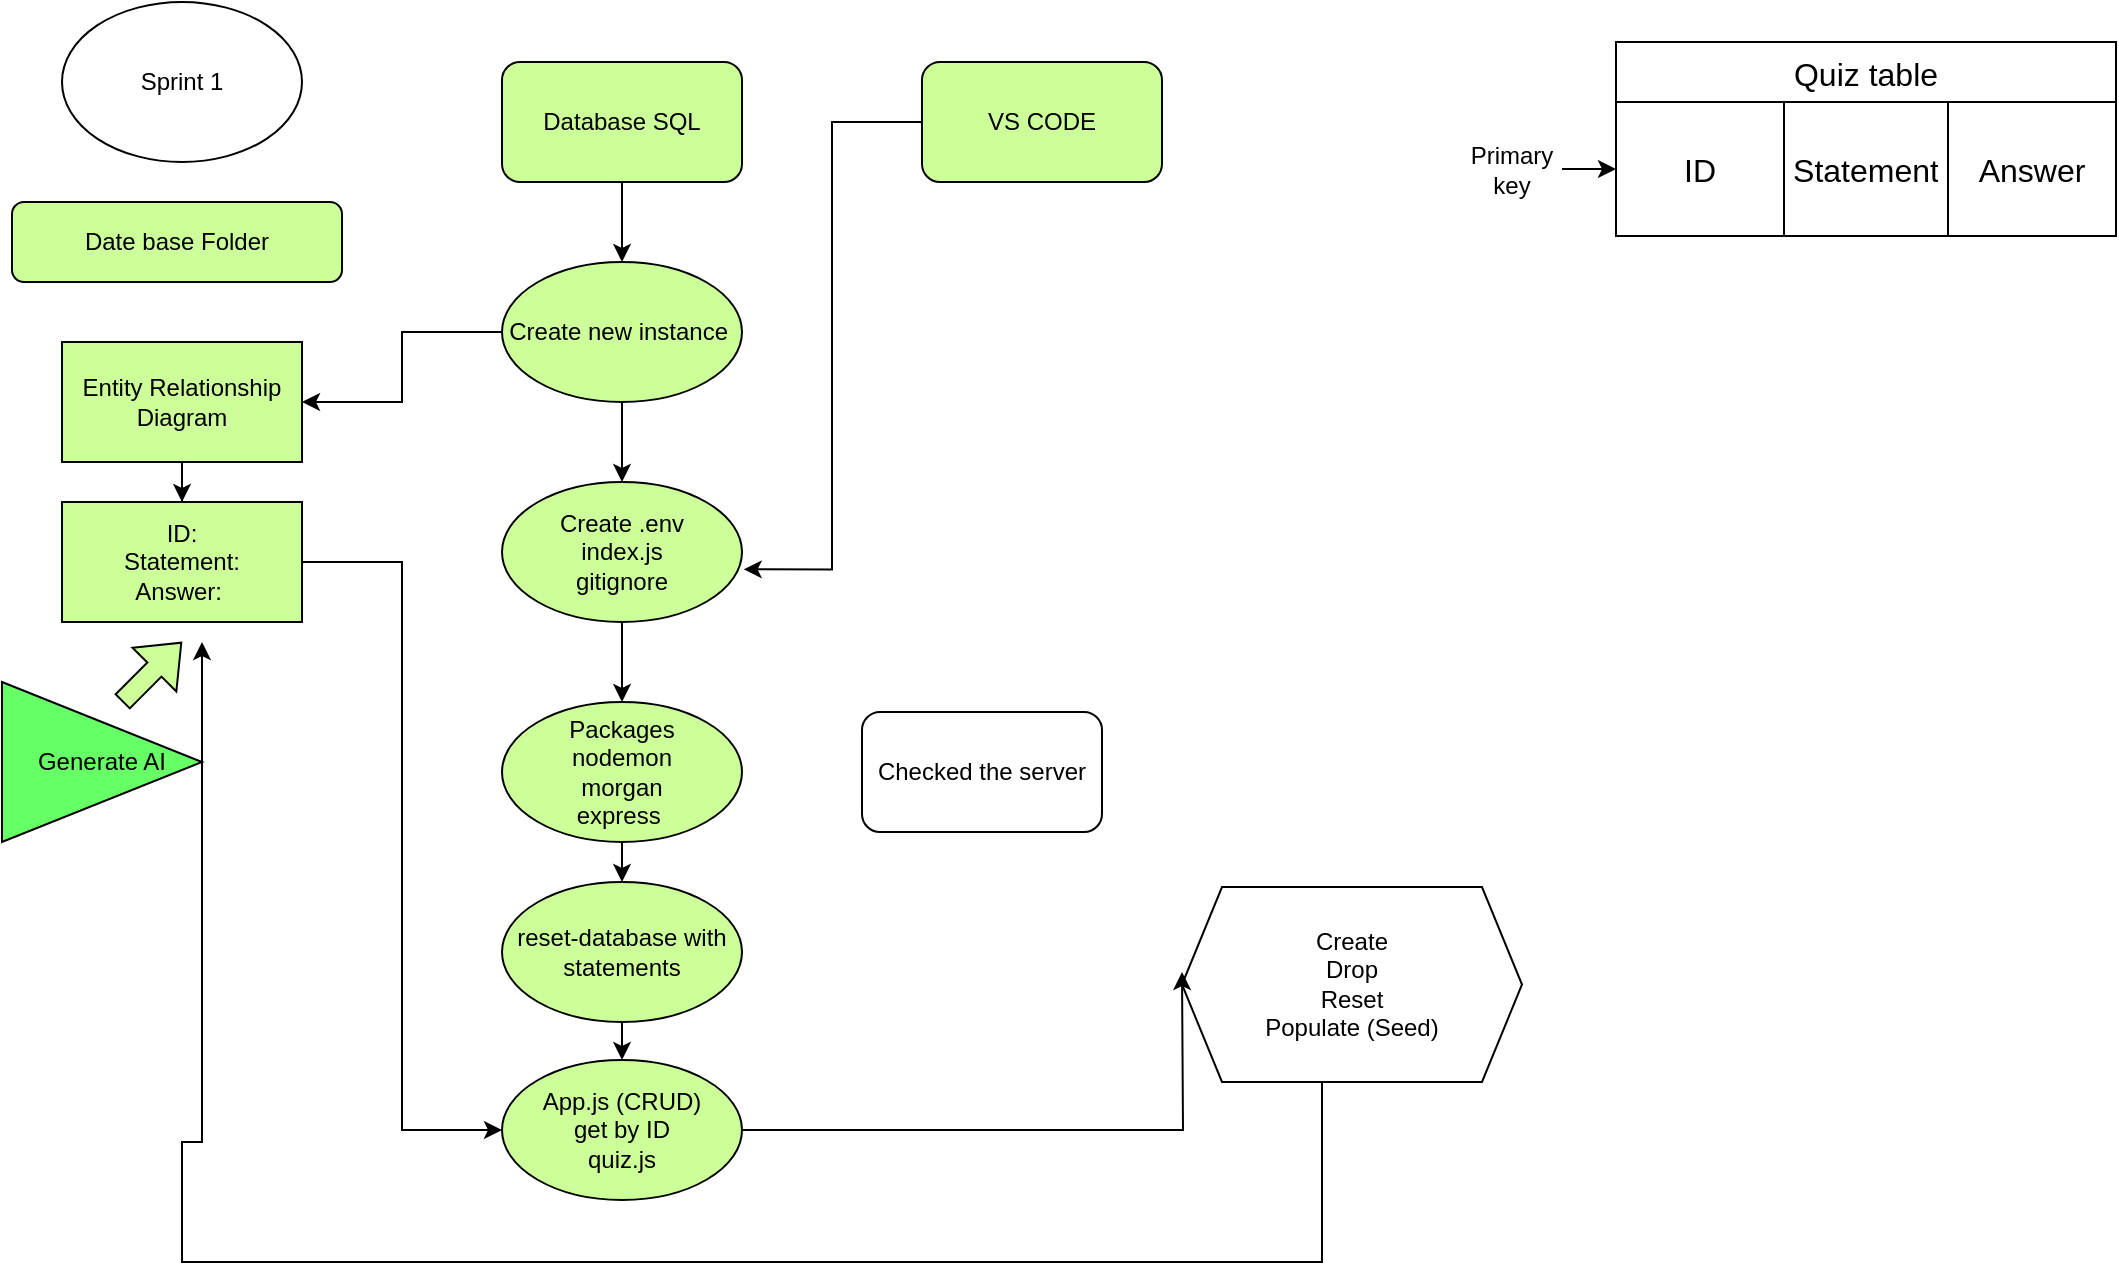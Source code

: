 <mxfile version="22.0.7" type="google" pages="2">
  <diagram name="Sprint 1" id="fjozdw4W6Td2zCaxfDoO">
    <mxGraphModel grid="1" page="1" gridSize="10" guides="1" tooltips="1" connect="1" arrows="1" fold="1" pageScale="1" pageWidth="827" pageHeight="1169" math="0" shadow="0">
      <root>
        <mxCell id="0" />
        <mxCell id="1" parent="0" />
        <mxCell id="h-PnIlIwHNejanjx71zt-1" value="Sprint 1" style="ellipse;whiteSpace=wrap;html=1;" vertex="1" parent="1">
          <mxGeometry x="50" y="20" width="120" height="80" as="geometry" />
        </mxCell>
        <mxCell id="h-PnIlIwHNejanjx71zt-9" style="edgeStyle=orthogonalEdgeStyle;rounded=0;orthogonalLoop=1;jettySize=auto;html=1;entryX=0.5;entryY=0;entryDx=0;entryDy=0;fillColor=#CCFF99;" edge="1" parent="1" source="h-PnIlIwHNejanjx71zt-4" target="h-PnIlIwHNejanjx71zt-5">
          <mxGeometry relative="1" as="geometry" />
        </mxCell>
        <mxCell id="h-PnIlIwHNejanjx71zt-4" value="Database SQL" style="rounded=1;whiteSpace=wrap;html=1;fillColor=#CCFF99;" vertex="1" parent="1">
          <mxGeometry x="270" y="50" width="120" height="60" as="geometry" />
        </mxCell>
        <mxCell id="h-PnIlIwHNejanjx71zt-10" style="edgeStyle=orthogonalEdgeStyle;rounded=0;orthogonalLoop=1;jettySize=auto;html=1;entryX=0.5;entryY=0;entryDx=0;entryDy=0;fillColor=#CCFF99;" edge="1" parent="1" source="h-PnIlIwHNejanjx71zt-5" target="h-PnIlIwHNejanjx71zt-8">
          <mxGeometry relative="1" as="geometry" />
        </mxCell>
        <mxCell id="h-PnIlIwHNejanjx71zt-12" style="edgeStyle=orthogonalEdgeStyle;rounded=0;orthogonalLoop=1;jettySize=auto;html=1;fillColor=#CCFF99;" edge="1" parent="1" source="h-PnIlIwHNejanjx71zt-5" target="h-PnIlIwHNejanjx71zt-13">
          <mxGeometry relative="1" as="geometry">
            <mxPoint x="200" y="185" as="targetPoint" />
          </mxGeometry>
        </mxCell>
        <mxCell id="h-PnIlIwHNejanjx71zt-5" value="Create new instance&amp;nbsp;" style="ellipse;whiteSpace=wrap;html=1;fillColor=#CCFF99;" vertex="1" parent="1">
          <mxGeometry x="270" y="150" width="120" height="70" as="geometry" />
        </mxCell>
        <mxCell id="h-PnIlIwHNejanjx71zt-6" value="VS CODE" style="rounded=1;whiteSpace=wrap;html=1;fillColor=#CCFF99;" vertex="1" parent="1">
          <mxGeometry x="480" y="50" width="120" height="60" as="geometry" />
        </mxCell>
        <mxCell id="h-PnIlIwHNejanjx71zt-21" style="edgeStyle=orthogonalEdgeStyle;rounded=0;orthogonalLoop=1;jettySize=auto;html=1;exitX=0.5;exitY=1;exitDx=0;exitDy=0;entryX=0.5;entryY=0;entryDx=0;entryDy=0;fillColor=#CCFF99;" edge="1" parent="1" source="h-PnIlIwHNejanjx71zt-8" target="h-PnIlIwHNejanjx71zt-18">
          <mxGeometry relative="1" as="geometry" />
        </mxCell>
        <mxCell id="h-PnIlIwHNejanjx71zt-8" value="Create .env&lt;br&gt;index.js&lt;br&gt;gitignore" style="ellipse;whiteSpace=wrap;html=1;fillColor=#CCFF99;" vertex="1" parent="1">
          <mxGeometry x="270" y="260" width="120" height="70" as="geometry" />
        </mxCell>
        <mxCell id="h-PnIlIwHNejanjx71zt-11" style="edgeStyle=orthogonalEdgeStyle;rounded=0;orthogonalLoop=1;jettySize=auto;html=1;entryX=1.007;entryY=0.624;entryDx=0;entryDy=0;entryPerimeter=0;fillColor=#CCFF99;" edge="1" parent="1" source="h-PnIlIwHNejanjx71zt-6" target="h-PnIlIwHNejanjx71zt-8">
          <mxGeometry relative="1" as="geometry" />
        </mxCell>
        <mxCell id="h-PnIlIwHNejanjx71zt-14" style="edgeStyle=orthogonalEdgeStyle;rounded=0;orthogonalLoop=1;jettySize=auto;html=1;fillColor=#CCFF99;" edge="1" parent="1" source="h-PnIlIwHNejanjx71zt-13" target="h-PnIlIwHNejanjx71zt-15">
          <mxGeometry relative="1" as="geometry">
            <mxPoint x="110" y="260" as="targetPoint" />
          </mxGeometry>
        </mxCell>
        <mxCell id="h-PnIlIwHNejanjx71zt-13" value="Entity Relationship Diagram" style="rounded=0;whiteSpace=wrap;html=1;fillColor=#CCFF99;" vertex="1" parent="1">
          <mxGeometry x="50" y="190" width="120" height="60" as="geometry" />
        </mxCell>
        <mxCell id="h-PnIlIwHNejanjx71zt-17" style="edgeStyle=orthogonalEdgeStyle;rounded=0;orthogonalLoop=1;jettySize=auto;html=1;entryX=0;entryY=0.5;entryDx=0;entryDy=0;" edge="1" parent="1" source="h-PnIlIwHNejanjx71zt-15" target="h-PnIlIwHNejanjx71zt-16">
          <mxGeometry relative="1" as="geometry" />
        </mxCell>
        <mxCell id="h-PnIlIwHNejanjx71zt-15" value="ID:&lt;br&gt;Statement:&lt;br&gt;Answer:&amp;nbsp;" style="rounded=0;whiteSpace=wrap;html=1;fillColor=#CCFF99;" vertex="1" parent="1">
          <mxGeometry x="50" y="270" width="120" height="60" as="geometry" />
        </mxCell>
        <mxCell id="h-PnIlIwHNejanjx71zt-16" value="App.js (CRUD)&lt;br&gt;get by ID&lt;br&gt;quiz.js" style="ellipse;whiteSpace=wrap;html=1;fillColor=#ccff99;" vertex="1" parent="1">
          <mxGeometry x="270" y="549" width="120" height="70" as="geometry" />
        </mxCell>
        <mxCell id="h-PnIlIwHNejanjx71zt-22" style="edgeStyle=orthogonalEdgeStyle;rounded=0;orthogonalLoop=1;jettySize=auto;html=1;exitX=0.5;exitY=1;exitDx=0;exitDy=0;entryX=0.5;entryY=0;entryDx=0;entryDy=0;" edge="1" parent="1" source="_A770x2U1m45nlNOP2uV-1" target="h-PnIlIwHNejanjx71zt-16">
          <mxGeometry relative="1" as="geometry" />
        </mxCell>
        <mxCell id="h-PnIlIwHNejanjx71zt-18" value="Packages&lt;br&gt;nodemon&lt;br&gt;morgan&lt;br&gt;express&amp;nbsp;" style="ellipse;whiteSpace=wrap;html=1;fillColor=#CCFF99;" vertex="1" parent="1">
          <mxGeometry x="270" y="370" width="120" height="70" as="geometry" />
        </mxCell>
        <mxCell id="h-PnIlIwHNejanjx71zt-19" value="Generate AI" style="triangle;whiteSpace=wrap;html=1;fillColor=#66FF66;" vertex="1" parent="1">
          <mxGeometry x="20" y="360" width="100" height="80" as="geometry" />
        </mxCell>
        <mxCell id="h-PnIlIwHNejanjx71zt-20" value="" style="shape=flexArrow;endArrow=classic;html=1;rounded=0;fillColor=#CCFF99;" edge="1" parent="1">
          <mxGeometry width="50" height="50" relative="1" as="geometry">
            <mxPoint x="80" y="370" as="sourcePoint" />
            <mxPoint x="110" y="340" as="targetPoint" />
          </mxGeometry>
        </mxCell>
        <mxCell id="h-PnIlIwHNejanjx71zt-28" style="edgeStyle=orthogonalEdgeStyle;rounded=0;orthogonalLoop=1;jettySize=auto;html=1;" edge="1" parent="1">
          <mxGeometry relative="1" as="geometry">
            <mxPoint x="120" y="340" as="targetPoint" />
            <mxPoint x="680" y="560" as="sourcePoint" />
            <Array as="points">
              <mxPoint x="680" y="650" />
              <mxPoint x="110" y="650" />
              <mxPoint x="110" y="590" />
              <mxPoint x="120" y="590" />
            </Array>
          </mxGeometry>
        </mxCell>
        <mxCell id="h-PnIlIwHNejanjx71zt-24" value="Create&lt;br&gt;Drop&lt;br&gt;Reset&lt;br&gt;Populate (Seed)" style="shape=hexagon;perimeter=hexagonPerimeter2;whiteSpace=wrap;html=1;fixedSize=1;" vertex="1" parent="1">
          <mxGeometry x="610" y="462.5" width="170" height="97.5" as="geometry" />
        </mxCell>
        <mxCell id="h-PnIlIwHNejanjx71zt-25" style="edgeStyle=orthogonalEdgeStyle;rounded=0;orthogonalLoop=1;jettySize=auto;html=1;exitX=1;exitY=0.5;exitDx=0;exitDy=0;" edge="1" parent="1" source="h-PnIlIwHNejanjx71zt-16">
          <mxGeometry relative="1" as="geometry">
            <mxPoint x="610" y="505" as="targetPoint" />
          </mxGeometry>
        </mxCell>
        <mxCell id="h-PnIlIwHNejanjx71zt-27" value="Date base Folder" style="rounded=1;whiteSpace=wrap;html=1;fillColor=#CCFF99;" vertex="1" parent="1">
          <mxGeometry x="25" y="120" width="165" height="40" as="geometry" />
        </mxCell>
        <mxCell id="_A770x2U1m45nlNOP2uV-2" value="" style="edgeStyle=orthogonalEdgeStyle;rounded=0;orthogonalLoop=1;jettySize=auto;html=1;exitX=0.5;exitY=1;exitDx=0;exitDy=0;entryX=0.5;entryY=0;entryDx=0;entryDy=0;" edge="1" parent="1" source="h-PnIlIwHNejanjx71zt-18" target="_A770x2U1m45nlNOP2uV-1">
          <mxGeometry relative="1" as="geometry">
            <mxPoint x="330" y="440" as="sourcePoint" />
            <mxPoint x="330" y="549" as="targetPoint" />
          </mxGeometry>
        </mxCell>
        <mxCell id="_A770x2U1m45nlNOP2uV-1" value="reset-database with statements" style="ellipse;whiteSpace=wrap;html=1;fillColor=#ccff99;strokeColor=#000000;" vertex="1" parent="1">
          <mxGeometry x="270" y="460" width="120" height="70" as="geometry" />
        </mxCell>
        <mxCell id="gr9q5ZO6OynjZNz6gXTn-14" value="Quiz table" style="shape=table;startSize=30;container=1;collapsible=0;childLayout=tableLayout;strokeColor=default;fontSize=16;" vertex="1" parent="1">
          <mxGeometry x="827" y="40" width="250" height="97" as="geometry" />
        </mxCell>
        <mxCell id="gr9q5ZO6OynjZNz6gXTn-15" value="" style="shape=tableRow;horizontal=0;startSize=0;swimlaneHead=0;swimlaneBody=0;strokeColor=inherit;top=0;left=0;bottom=0;right=0;collapsible=0;dropTarget=0;fillColor=none;points=[[0,0.5],[1,0.5]];portConstraint=eastwest;fontSize=16;" vertex="1" parent="gr9q5ZO6OynjZNz6gXTn-14">
          <mxGeometry y="30" width="250" height="67" as="geometry" />
        </mxCell>
        <mxCell id="gr9q5ZO6OynjZNz6gXTn-16" value="ID" style="shape=partialRectangle;html=1;whiteSpace=wrap;connectable=0;strokeColor=inherit;overflow=hidden;fillColor=none;top=0;left=0;bottom=0;right=0;pointerEvents=1;fontSize=16;" vertex="1" parent="gr9q5ZO6OynjZNz6gXTn-15">
          <mxGeometry width="84" height="67" as="geometry">
            <mxRectangle width="84" height="67" as="alternateBounds" />
          </mxGeometry>
        </mxCell>
        <mxCell id="gr9q5ZO6OynjZNz6gXTn-17" value="Statement" style="shape=partialRectangle;html=1;whiteSpace=wrap;connectable=0;strokeColor=inherit;overflow=hidden;fillColor=none;top=0;left=0;bottom=0;right=0;pointerEvents=1;fontSize=16;" vertex="1" parent="gr9q5ZO6OynjZNz6gXTn-15">
          <mxGeometry x="84" width="82" height="67" as="geometry">
            <mxRectangle width="82" height="67" as="alternateBounds" />
          </mxGeometry>
        </mxCell>
        <mxCell id="gr9q5ZO6OynjZNz6gXTn-18" value="Answer" style="shape=partialRectangle;html=1;whiteSpace=wrap;connectable=0;strokeColor=inherit;overflow=hidden;fillColor=none;top=0;left=0;bottom=0;right=0;pointerEvents=1;fontSize=16;" vertex="1" parent="gr9q5ZO6OynjZNz6gXTn-15">
          <mxGeometry x="166" width="84" height="67" as="geometry">
            <mxRectangle width="84" height="67" as="alternateBounds" />
          </mxGeometry>
        </mxCell>
        <mxCell id="gr9q5ZO6OynjZNz6gXTn-30" style="edgeStyle=orthogonalEdgeStyle;rounded=0;orthogonalLoop=1;jettySize=auto;html=1;entryX=0;entryY=0.5;entryDx=0;entryDy=0;" edge="1" parent="1" source="gr9q5ZO6OynjZNz6gXTn-27" target="gr9q5ZO6OynjZNz6gXTn-15">
          <mxGeometry relative="1" as="geometry" />
        </mxCell>
        <mxCell id="gr9q5ZO6OynjZNz6gXTn-27" value="Primary key" style="text;html=1;strokeColor=none;fillColor=none;align=center;verticalAlign=middle;whiteSpace=wrap;rounded=0;" vertex="1" parent="1">
          <mxGeometry x="750" y="88.5" width="50" height="30" as="geometry" />
        </mxCell>
        <mxCell id="h-PnIlIwHNejanjx71zt-29" value="Checked the server" style="rounded=1;whiteSpace=wrap;html=1;" vertex="1" parent="1">
          <mxGeometry x="450" y="375" width="120" height="60" as="geometry" />
        </mxCell>
      </root>
    </mxGraphModel>
  </diagram>
  <diagram id="v5rplcFaVRGkI6xPPRts" name="Sprint-2">
    <mxGraphModel grid="1" page="1" gridSize="10" guides="1" tooltips="1" connect="1" arrows="1" fold="1" pageScale="1" pageWidth="850" pageHeight="1100" math="0" shadow="0">
      <root>
        <mxCell id="0" />
        <mxCell id="1" parent="0" />
        <mxCell id="8BmEj_N_BXNHqW08cvUZ-1" value="Sprint 1" style="ellipse;whiteSpace=wrap;html=1;" vertex="1" parent="1">
          <mxGeometry x="50" y="20" width="120" height="80" as="geometry" />
        </mxCell>
        <mxCell id="8BmEj_N_BXNHqW08cvUZ-2" style="edgeStyle=orthogonalEdgeStyle;rounded=0;orthogonalLoop=1;jettySize=auto;html=1;entryX=0.5;entryY=0;entryDx=0;entryDy=0;fillColor=#CCFF99;" edge="1" parent="1" source="8BmEj_N_BXNHqW08cvUZ-3" target="8BmEj_N_BXNHqW08cvUZ-6">
          <mxGeometry relative="1" as="geometry" />
        </mxCell>
        <mxCell id="8BmEj_N_BXNHqW08cvUZ-3" value="Database SQL" style="rounded=1;whiteSpace=wrap;html=1;fillColor=#CCFF99;" vertex="1" parent="1">
          <mxGeometry x="270" y="50" width="120" height="60" as="geometry" />
        </mxCell>
        <mxCell id="8BmEj_N_BXNHqW08cvUZ-4" style="edgeStyle=orthogonalEdgeStyle;rounded=0;orthogonalLoop=1;jettySize=auto;html=1;entryX=0.5;entryY=0;entryDx=0;entryDy=0;fillColor=#CCFF99;" edge="1" parent="1" source="8BmEj_N_BXNHqW08cvUZ-6" target="8BmEj_N_BXNHqW08cvUZ-9">
          <mxGeometry relative="1" as="geometry" />
        </mxCell>
        <mxCell id="8BmEj_N_BXNHqW08cvUZ-5" style="edgeStyle=orthogonalEdgeStyle;rounded=0;orthogonalLoop=1;jettySize=auto;html=1;fillColor=#CCFF99;" edge="1" parent="1" source="8BmEj_N_BXNHqW08cvUZ-6" target="8BmEj_N_BXNHqW08cvUZ-12">
          <mxGeometry relative="1" as="geometry">
            <mxPoint x="200" y="185" as="targetPoint" />
          </mxGeometry>
        </mxCell>
        <mxCell id="8BmEj_N_BXNHqW08cvUZ-6" value="Create new instance&amp;nbsp;" style="ellipse;whiteSpace=wrap;html=1;fillColor=#CCFF99;" vertex="1" parent="1">
          <mxGeometry x="270" y="150" width="120" height="70" as="geometry" />
        </mxCell>
        <mxCell id="8BmEj_N_BXNHqW08cvUZ-7" value="VS CODE" style="rounded=1;whiteSpace=wrap;html=1;fillColor=#CCFF99;" vertex="1" parent="1">
          <mxGeometry x="480" y="50" width="120" height="60" as="geometry" />
        </mxCell>
        <mxCell id="8BmEj_N_BXNHqW08cvUZ-8" style="edgeStyle=orthogonalEdgeStyle;rounded=0;orthogonalLoop=1;jettySize=auto;html=1;exitX=0.5;exitY=1;exitDx=0;exitDy=0;entryX=0.5;entryY=0;entryDx=0;entryDy=0;fillColor=#CCFF99;" edge="1" parent="1" source="8BmEj_N_BXNHqW08cvUZ-9" target="8BmEj_N_BXNHqW08cvUZ-17">
          <mxGeometry relative="1" as="geometry" />
        </mxCell>
        <mxCell id="8BmEj_N_BXNHqW08cvUZ-9" value="Create .env&lt;br&gt;index.js&lt;br&gt;gitignore" style="ellipse;whiteSpace=wrap;html=1;fillColor=#CCFF99;" vertex="1" parent="1">
          <mxGeometry x="270" y="260" width="120" height="70" as="geometry" />
        </mxCell>
        <mxCell id="8BmEj_N_BXNHqW08cvUZ-10" style="edgeStyle=orthogonalEdgeStyle;rounded=0;orthogonalLoop=1;jettySize=auto;html=1;entryX=1.007;entryY=0.624;entryDx=0;entryDy=0;entryPerimeter=0;fillColor=#CCFF99;" edge="1" parent="1" source="8BmEj_N_BXNHqW08cvUZ-7" target="8BmEj_N_BXNHqW08cvUZ-9">
          <mxGeometry relative="1" as="geometry" />
        </mxCell>
        <mxCell id="8BmEj_N_BXNHqW08cvUZ-11" style="edgeStyle=orthogonalEdgeStyle;rounded=0;orthogonalLoop=1;jettySize=auto;html=1;fillColor=#CCFF99;" edge="1" parent="1" source="8BmEj_N_BXNHqW08cvUZ-12" target="8BmEj_N_BXNHqW08cvUZ-14">
          <mxGeometry relative="1" as="geometry">
            <mxPoint x="110" y="260" as="targetPoint" />
          </mxGeometry>
        </mxCell>
        <mxCell id="8BmEj_N_BXNHqW08cvUZ-12" value="Entity Relationship Diagram" style="rounded=0;whiteSpace=wrap;html=1;fillColor=#CCFF99;" vertex="1" parent="1">
          <mxGeometry x="50" y="190" width="120" height="60" as="geometry" />
        </mxCell>
        <mxCell id="8BmEj_N_BXNHqW08cvUZ-13" style="edgeStyle=orthogonalEdgeStyle;rounded=0;orthogonalLoop=1;jettySize=auto;html=1;entryX=0;entryY=0.5;entryDx=0;entryDy=0;" edge="1" parent="1" source="8BmEj_N_BXNHqW08cvUZ-14" target="8BmEj_N_BXNHqW08cvUZ-15">
          <mxGeometry relative="1" as="geometry" />
        </mxCell>
        <mxCell id="8BmEj_N_BXNHqW08cvUZ-14" value="ID:&lt;br&gt;Statement:&lt;br&gt;Answer:&amp;nbsp;" style="rounded=0;whiteSpace=wrap;html=1;fillColor=#CCFF99;" vertex="1" parent="1">
          <mxGeometry x="50" y="270" width="120" height="60" as="geometry" />
        </mxCell>
        <mxCell id="8BmEj_N_BXNHqW08cvUZ-15" value="App.js (CRUD)&lt;br&gt;get by ID&lt;br&gt;quiz.js" style="ellipse;whiteSpace=wrap;html=1;fillColor=#ccff99;" vertex="1" parent="1">
          <mxGeometry x="270" y="549" width="120" height="70" as="geometry" />
        </mxCell>
        <mxCell id="8BmEj_N_BXNHqW08cvUZ-16" style="edgeStyle=orthogonalEdgeStyle;rounded=0;orthogonalLoop=1;jettySize=auto;html=1;exitX=0.5;exitY=1;exitDx=0;exitDy=0;entryX=0.5;entryY=0;entryDx=0;entryDy=0;" edge="1" parent="1" source="8BmEj_N_BXNHqW08cvUZ-25" target="8BmEj_N_BXNHqW08cvUZ-15">
          <mxGeometry relative="1" as="geometry" />
        </mxCell>
        <mxCell id="8BmEj_N_BXNHqW08cvUZ-17" value="Packages&lt;br&gt;nodemon&lt;br&gt;morgan&lt;br&gt;express&amp;nbsp;" style="ellipse;whiteSpace=wrap;html=1;fillColor=#CCFF99;" vertex="1" parent="1">
          <mxGeometry x="270" y="370" width="120" height="70" as="geometry" />
        </mxCell>
        <mxCell id="8BmEj_N_BXNHqW08cvUZ-18" value="Generate AI" style="triangle;whiteSpace=wrap;html=1;fillColor=#66FF66;" vertex="1" parent="1">
          <mxGeometry x="20" y="360" width="100" height="80" as="geometry" />
        </mxCell>
        <mxCell id="8BmEj_N_BXNHqW08cvUZ-19" value="" style="shape=flexArrow;endArrow=classic;html=1;rounded=0;fillColor=#CCFF99;" edge="1" parent="1">
          <mxGeometry width="50" height="50" relative="1" as="geometry">
            <mxPoint x="80" y="370" as="sourcePoint" />
            <mxPoint x="110" y="340" as="targetPoint" />
          </mxGeometry>
        </mxCell>
        <mxCell id="8BmEj_N_BXNHqW08cvUZ-20" style="edgeStyle=orthogonalEdgeStyle;rounded=0;orthogonalLoop=1;jettySize=auto;html=1;" edge="1" parent="1">
          <mxGeometry relative="1" as="geometry">
            <mxPoint x="120" y="340" as="targetPoint" />
            <mxPoint x="680" y="560" as="sourcePoint" />
            <Array as="points">
              <mxPoint x="680" y="650" />
              <mxPoint x="110" y="650" />
              <mxPoint x="110" y="590" />
              <mxPoint x="120" y="590" />
            </Array>
          </mxGeometry>
        </mxCell>
        <mxCell id="8BmEj_N_BXNHqW08cvUZ-21" value="Create&lt;br&gt;Drop&lt;br&gt;Reset&lt;br&gt;Populate (Seed)" style="shape=hexagon;perimeter=hexagonPerimeter2;whiteSpace=wrap;html=1;fixedSize=1;fillColor=#ccff99;" vertex="1" parent="1">
          <mxGeometry x="610" y="462.5" width="170" height="97.5" as="geometry" />
        </mxCell>
        <mxCell id="8BmEj_N_BXNHqW08cvUZ-22" style="edgeStyle=orthogonalEdgeStyle;rounded=0;orthogonalLoop=1;jettySize=auto;html=1;exitX=1;exitY=0.5;exitDx=0;exitDy=0;" edge="1" parent="1" source="8BmEj_N_BXNHqW08cvUZ-15">
          <mxGeometry relative="1" as="geometry">
            <mxPoint x="610" y="505" as="targetPoint" />
          </mxGeometry>
        </mxCell>
        <mxCell id="8BmEj_N_BXNHqW08cvUZ-23" value="Date base Folder" style="rounded=1;whiteSpace=wrap;html=1;fillColor=#CCFF99;" vertex="1" parent="1">
          <mxGeometry x="25" y="120" width="165" height="40" as="geometry" />
        </mxCell>
        <mxCell id="8BmEj_N_BXNHqW08cvUZ-24" value="" style="edgeStyle=orthogonalEdgeStyle;rounded=0;orthogonalLoop=1;jettySize=auto;html=1;exitX=0.5;exitY=1;exitDx=0;exitDy=0;entryX=0.5;entryY=0;entryDx=0;entryDy=0;" edge="1" parent="1" source="8BmEj_N_BXNHqW08cvUZ-17" target="8BmEj_N_BXNHqW08cvUZ-25">
          <mxGeometry relative="1" as="geometry">
            <mxPoint x="330" y="440" as="sourcePoint" />
            <mxPoint x="330" y="549" as="targetPoint" />
          </mxGeometry>
        </mxCell>
        <mxCell id="8BmEj_N_BXNHqW08cvUZ-25" value="reset-database with statements" style="ellipse;whiteSpace=wrap;html=1;fillColor=#ccff99;strokeColor=#000000;" vertex="1" parent="1">
          <mxGeometry x="270" y="460" width="120" height="70" as="geometry" />
        </mxCell>
        <mxCell id="8BmEj_N_BXNHqW08cvUZ-26" value="Error handling for get by Id" style="rounded=1;whiteSpace=wrap;html=1;fillColor=#ccff99;" vertex="1" parent="1">
          <mxGeometry x="430" y="550" width="120" height="60" as="geometry" />
        </mxCell>
        <mxCell id="8BmEj_N_BXNHqW08cvUZ-27" value="Sprint 2" style="ellipse;whiteSpace=wrap;html=1;" vertex="1" parent="1">
          <mxGeometry x="870" y="40" width="120" height="80" as="geometry" />
        </mxCell>
        <mxCell id="8BmEj_N_BXNHqW08cvUZ-30" value="" style="edgeStyle=orthogonalEdgeStyle;rounded=0;orthogonalLoop=1;jettySize=auto;html=1;" edge="1" parent="1" source="8BmEj_N_BXNHqW08cvUZ-28" target="8BmEj_N_BXNHqW08cvUZ-29">
          <mxGeometry relative="1" as="geometry" />
        </mxCell>
        <mxCell id="8BmEj_N_BXNHqW08cvUZ-28" value="Install and use Morgan to log requests" style="rounded=1;whiteSpace=wrap;html=1;fillColor=#ccff99;" vertex="1" parent="1">
          <mxGeometry x="1080" y="50" width="120" height="60" as="geometry" />
        </mxCell>
        <mxCell id="8BmEj_N_BXNHqW08cvUZ-32" value="" style="edgeStyle=orthogonalEdgeStyle;rounded=0;orthogonalLoop=1;jettySize=auto;html=1;fillColor=#99FF99;" edge="1" parent="1" source="8BmEj_N_BXNHqW08cvUZ-29" target="8BmEj_N_BXNHqW08cvUZ-31">
          <mxGeometry relative="1" as="geometry" />
        </mxCell>
        <mxCell id="8BmEj_N_BXNHqW08cvUZ-29" value="Install vitest" style="whiteSpace=wrap;html=1;rounded=1;fillColor=#99FF99;" vertex="1" parent="1">
          <mxGeometry x="1080" y="190" width="120" height="60" as="geometry" />
        </mxCell>
        <mxCell id="8BmEj_N_BXNHqW08cvUZ-34" value="" style="edgeStyle=orthogonalEdgeStyle;rounded=0;orthogonalLoop=1;jettySize=auto;html=1;fillColor=#99FF99;" edge="1" parent="1" source="8BmEj_N_BXNHqW08cvUZ-31" target="8BmEj_N_BXNHqW08cvUZ-33">
          <mxGeometry relative="1" as="geometry" />
        </mxCell>
        <mxCell id="8BmEj_N_BXNHqW08cvUZ-38" value="" style="edgeStyle=orthogonalEdgeStyle;rounded=0;orthogonalLoop=1;jettySize=auto;html=1;fillColor=#99FF99;" edge="1" parent="1" source="8BmEj_N_BXNHqW08cvUZ-31" target="8BmEj_N_BXNHqW08cvUZ-37">
          <mxGeometry relative="1" as="geometry" />
        </mxCell>
        <mxCell id="8BmEj_N_BXNHqW08cvUZ-40" value="" style="edgeStyle=orthogonalEdgeStyle;rounded=0;orthogonalLoop=1;jettySize=auto;html=1;fillColor=#99FF99;" edge="1" parent="1" source="8BmEj_N_BXNHqW08cvUZ-31" target="8BmEj_N_BXNHqW08cvUZ-39">
          <mxGeometry relative="1" as="geometry" />
        </mxCell>
        <mxCell id="8BmEj_N_BXNHqW08cvUZ-31" value="Write tests to check that object returned is what is expected" style="whiteSpace=wrap;html=1;rounded=1;fillColor=#99FF99;" vertex="1" parent="1">
          <mxGeometry x="1080" y="370" width="120" height="60" as="geometry" />
        </mxCell>
        <mxCell id="8BmEj_N_BXNHqW08cvUZ-36" value="" style="edgeStyle=orthogonalEdgeStyle;rounded=0;orthogonalLoop=1;jettySize=auto;html=1;fillColor=#99FF99;" edge="1" parent="1" source="8BmEj_N_BXNHqW08cvUZ-33" target="8BmEj_N_BXNHqW08cvUZ-35">
          <mxGeometry relative="1" as="geometry" />
        </mxCell>
        <mxCell id="8BmEj_N_BXNHqW08cvUZ-33" value="Assert that id is a number" style="whiteSpace=wrap;html=1;rounded=1;fillColor=#99FF99;" vertex="1" parent="1">
          <mxGeometry x="1280" y="370" width="120" height="60" as="geometry" />
        </mxCell>
        <mxCell id="8BmEj_N_BXNHqW08cvUZ-35" value="Assert that statement and answer are strings" style="whiteSpace=wrap;html=1;rounded=1;fillColor=#99FF99;" vertex="1" parent="1">
          <mxGeometry x="1280" y="510" width="120" height="60" as="geometry" />
        </mxCell>
        <mxCell id="8BmEj_N_BXNHqW08cvUZ-37" value="Assert that object is returned" style="whiteSpace=wrap;html=1;rounded=1;fillColor=#99FF99;" vertex="1" parent="1">
          <mxGeometry x="1080" y="510" width="120" height="60" as="geometry" />
        </mxCell>
        <mxCell id="8BmEj_N_BXNHqW08cvUZ-39" value="Assert that error handling is working" style="whiteSpace=wrap;html=1;rounded=1;fillColor=#99FF99;" vertex="1" parent="1">
          <mxGeometry x="880" y="370" width="120" height="60" as="geometry" />
        </mxCell>
        <mxCell id="8BmEj_N_BXNHqW08cvUZ-41" value="Integration testing" style="rounded=1;whiteSpace=wrap;html=1;fillColor=#99FF99;" vertex="1" parent="1">
          <mxGeometry x="1080" y="280" width="120" height="60" as="geometry" />
        </mxCell>
      </root>
    </mxGraphModel>
  </diagram>
</mxfile>
